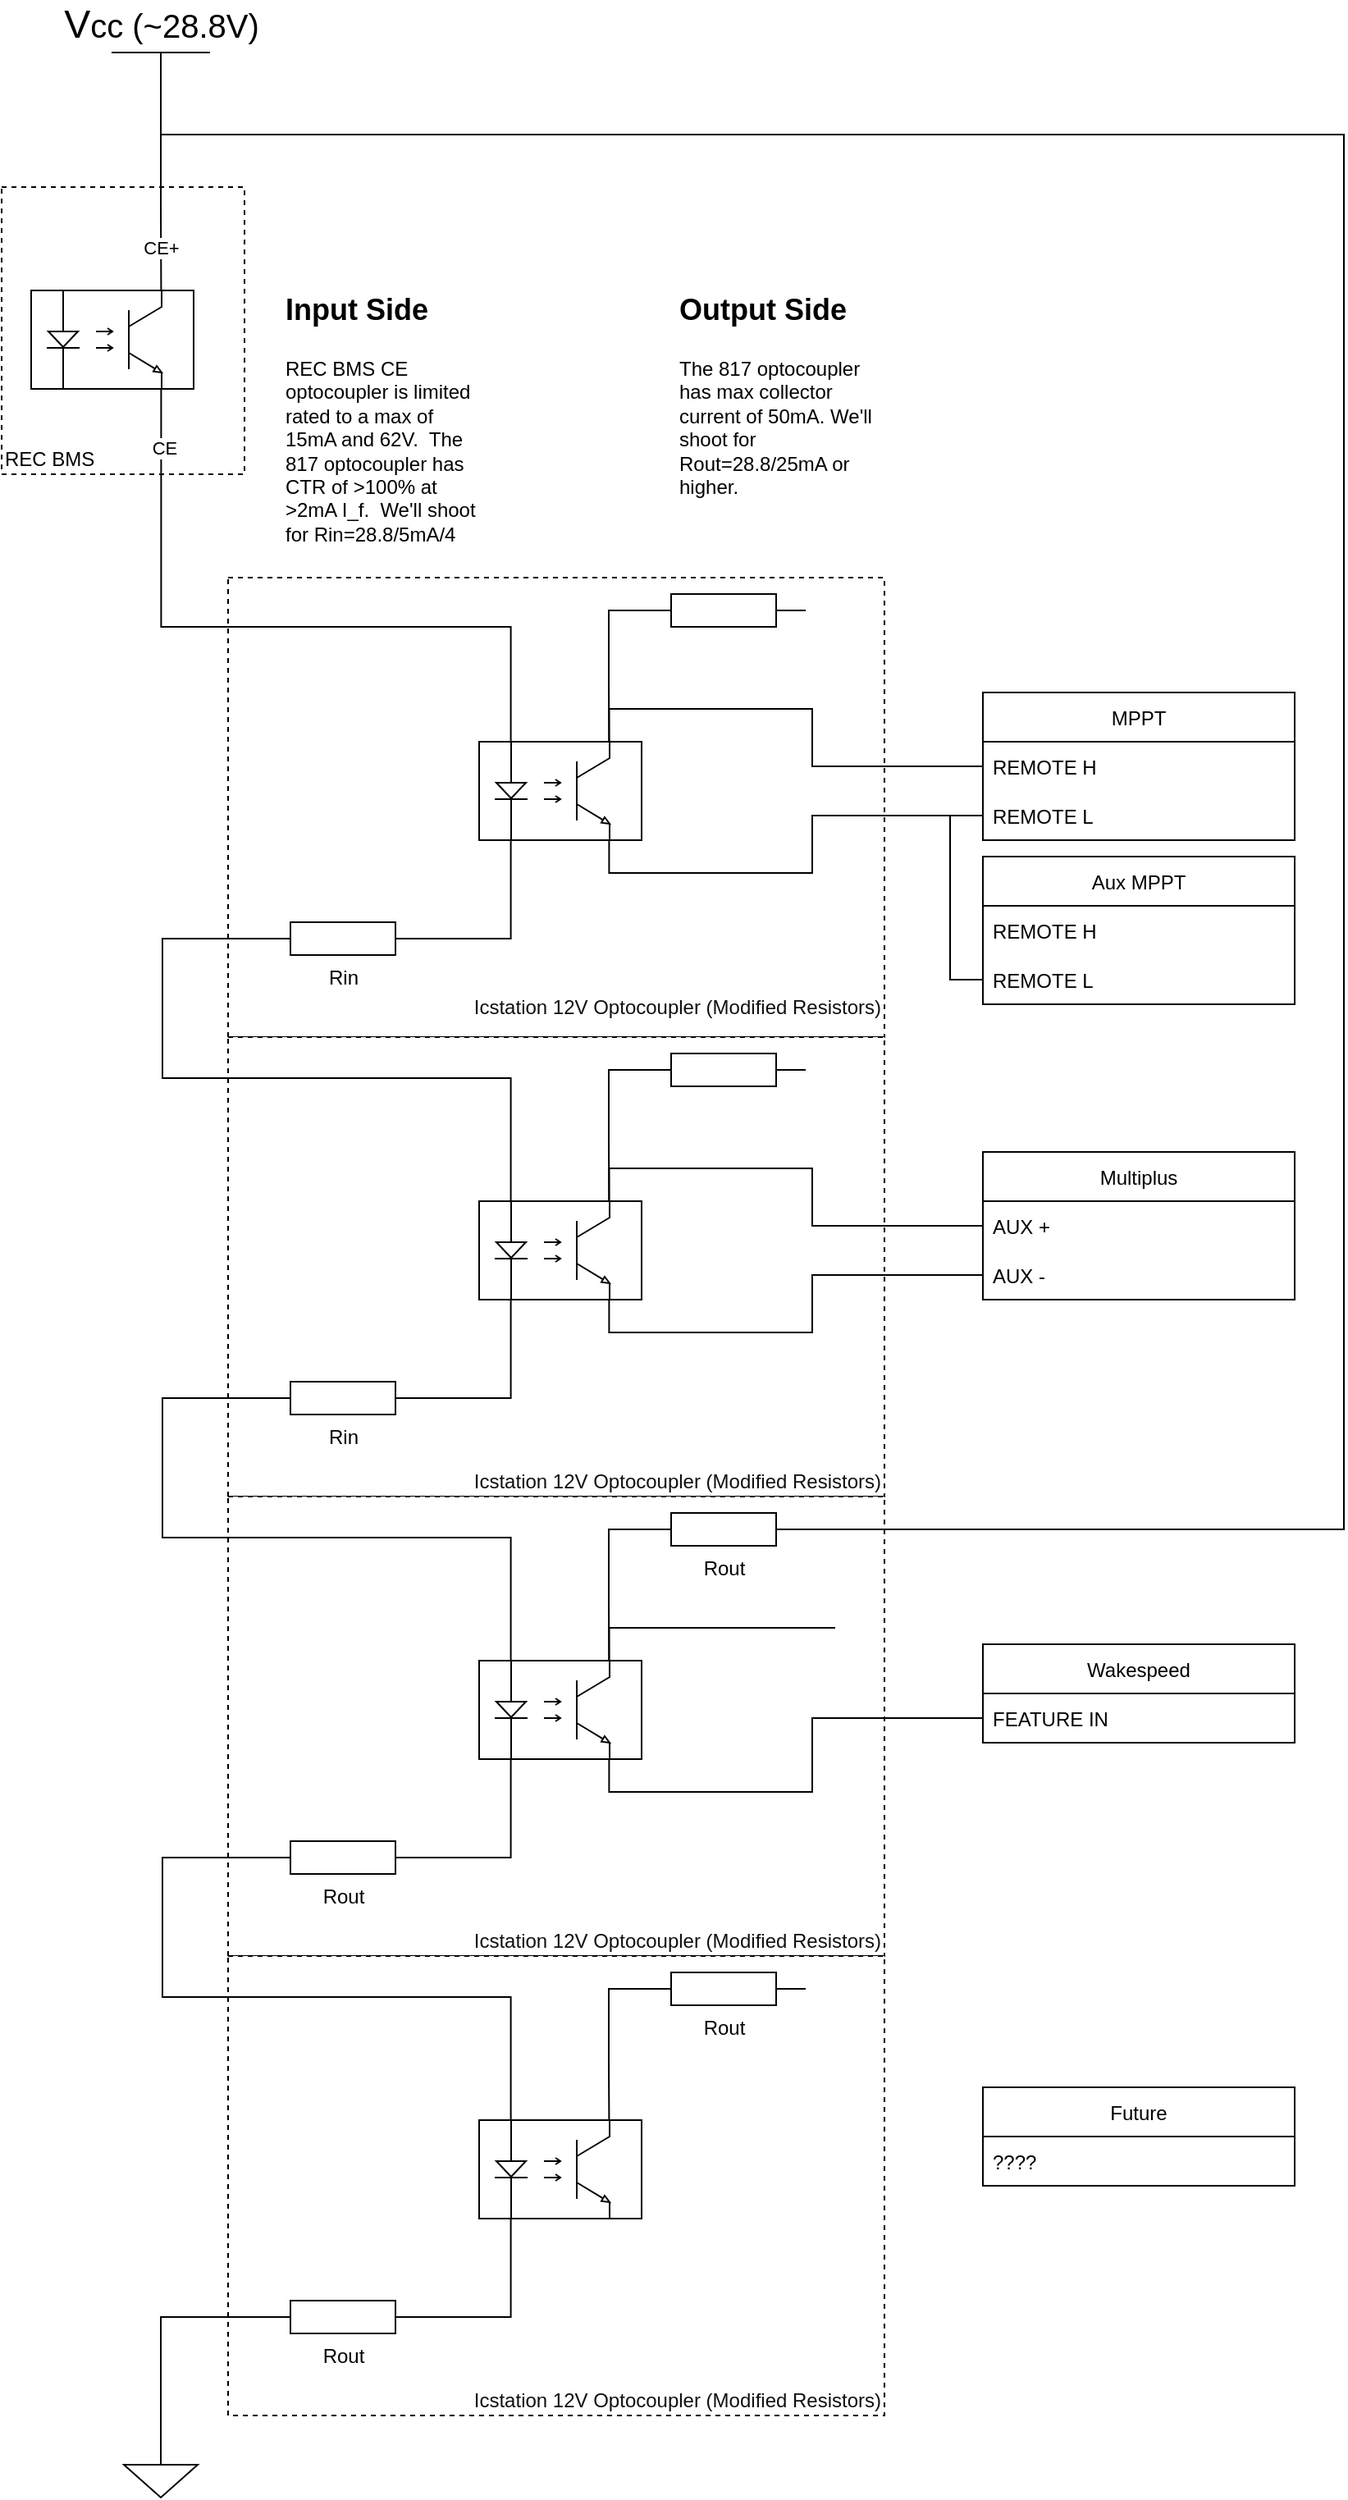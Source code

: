 <mxfile version="16.5.1" type="device" pages="2"><diagram name="Page-1" id="7e0a89b8-554c-2b80-1dc8-d5c74ca68de4"><mxGraphModel dx="1560" dy="1086" grid="1" gridSize="10" guides="1" tooltips="1" connect="1" arrows="1" fold="1" page="1" pageScale="1" pageWidth="1100" pageHeight="850" background="none" math="0" shadow="0"><root><mxCell id="0"/><mxCell id="1" parent="0"/><mxCell id="BsbLC-XJVURWqmNlItD3-97" value="REC BMS" style="rounded=0;whiteSpace=wrap;html=1;dashed=1;align=left;verticalAlign=bottom;" parent="1" vertex="1"><mxGeometry x="32" y="202" width="148" height="175" as="geometry"/></mxCell><mxCell id="BsbLC-XJVURWqmNlItD3-62" value="" style="group" parent="1" vertex="1" connectable="0"><mxGeometry x="170" y="440" width="400" height="280" as="geometry"/></mxCell><mxCell id="BsbLC-XJVURWqmNlItD3-60" value="&lt;p style=&quot;box-sizing: border-box ; padding: 0px ; margin: 0px ; font-weight: 400 ; color: rgb(15 , 17 , 17) ; font-family: &amp;#34;amazon ember&amp;#34; , &amp;#34;arial&amp;#34; , sans-serif ; background-color: rgb(255 , 255 , 255) ; line-height: 32px&quot;&gt;&lt;span id=&quot;productTitle&quot; class=&quot;a-size-large product-title-word-break&quot; style=&quot;box-sizing: border-box ; word-break: break-word ; line-height: 32px&quot;&gt;&lt;font style=&quot;font-size: 12px&quot;&gt;Icstation 12V Optocoupler (Modified Resistors)&lt;/font&gt;&lt;/span&gt;&lt;/p&gt;" style="rounded=0;whiteSpace=wrap;html=1;dashed=1;align=right;verticalAlign=bottom;" parent="BsbLC-XJVURWqmNlItD3-62" vertex="1"><mxGeometry width="400" height="280" as="geometry"/></mxCell><mxCell id="BsbLC-XJVURWqmNlItD3-2" value="" style="verticalLabelPosition=bottom;shadow=0;dashed=0;align=center;html=1;verticalAlign=top;shape=mxgraph.electrical.opto_electronics.opto-coupler;" parent="BsbLC-XJVURWqmNlItD3-62" vertex="1"><mxGeometry x="153" y="100" width="99" height="60" as="geometry"/></mxCell><mxCell id="BsbLC-XJVURWqmNlItD3-15" value="Rin" style="pointerEvents=1;verticalLabelPosition=bottom;shadow=0;dashed=0;align=center;html=1;verticalAlign=top;shape=mxgraph.electrical.resistors.resistor_1;rotation=0;" parent="BsbLC-XJVURWqmNlItD3-62" vertex="1"><mxGeometry x="20" y="210" width="100" height="20" as="geometry"/></mxCell><mxCell id="BsbLC-XJVURWqmNlItD3-33" style="edgeStyle=orthogonalEdgeStyle;rounded=0;orthogonalLoop=1;jettySize=auto;html=1;exitX=0.195;exitY=1;exitDx=0;exitDy=0;exitPerimeter=0;entryX=1;entryY=0.5;entryDx=0;entryDy=0;entryPerimeter=0;endArrow=none;endFill=0;" parent="BsbLC-XJVURWqmNlItD3-62" source="BsbLC-XJVURWqmNlItD3-2" target="BsbLC-XJVURWqmNlItD3-15" edge="1"><mxGeometry relative="1" as="geometry"/></mxCell><mxCell id="BsbLC-XJVURWqmNlItD3-58" style="edgeStyle=orthogonalEdgeStyle;rounded=0;orthogonalLoop=1;jettySize=auto;html=1;exitX=0;exitY=0.5;exitDx=0;exitDy=0;exitPerimeter=0;entryX=0.8;entryY=0;entryDx=0;entryDy=0;entryPerimeter=0;endArrow=none;endFill=0;" parent="BsbLC-XJVURWqmNlItD3-62" source="BsbLC-XJVURWqmNlItD3-57" target="BsbLC-XJVURWqmNlItD3-2" edge="1"><mxGeometry relative="1" as="geometry"/></mxCell><mxCell id="BsbLC-XJVURWqmNlItD3-57" value="" style="pointerEvents=1;verticalLabelPosition=bottom;shadow=0;dashed=0;align=center;html=1;verticalAlign=top;shape=mxgraph.electrical.resistors.resistor_1;rotation=0;" parent="BsbLC-XJVURWqmNlItD3-62" vertex="1"><mxGeometry x="252" y="10" width="100" height="20" as="geometry"/></mxCell><mxCell id="BsbLC-XJVURWqmNlItD3-1" value="" style="verticalLabelPosition=bottom;shadow=0;dashed=0;align=center;html=1;verticalAlign=top;shape=mxgraph.electrical.opto_electronics.opto-coupler;" parent="1" vertex="1"><mxGeometry x="50" y="265" width="99" height="60" as="geometry"/></mxCell><mxCell id="BsbLC-XJVURWqmNlItD3-28" style="edgeStyle=orthogonalEdgeStyle;rounded=0;orthogonalLoop=1;jettySize=auto;html=1;exitX=0.8;exitY=1;exitDx=0;exitDy=0;exitPerimeter=0;entryX=0.195;entryY=0;entryDx=0;entryDy=0;entryPerimeter=0;endArrow=none;endFill=0;" parent="1" source="BsbLC-XJVURWqmNlItD3-1" target="BsbLC-XJVURWqmNlItD3-2" edge="1"><mxGeometry relative="1" as="geometry"><Array as="points"><mxPoint x="129" y="470"/><mxPoint x="342" y="470"/></Array></mxGeometry></mxCell><mxCell id="BsbLC-XJVURWqmNlItD3-89" value="CE" style="edgeLabel;html=1;align=center;verticalAlign=middle;resizable=0;points=[];" parent="BsbLC-XJVURWqmNlItD3-28" vertex="1" connectable="0"><mxGeometry x="-0.833" y="2" relative="1" as="geometry"><mxPoint as="offset"/></mxGeometry></mxCell><mxCell id="BsbLC-XJVURWqmNlItD3-47" style="edgeStyle=orthogonalEdgeStyle;rounded=0;orthogonalLoop=1;jettySize=auto;html=1;exitX=0.8;exitY=1;exitDx=0;exitDy=0;exitPerimeter=0;entryX=0;entryY=0.5;entryDx=0;entryDy=0;endArrow=none;endFill=0;" parent="1" source="BsbLC-XJVURWqmNlItD3-2" target="BsbLC-XJVURWqmNlItD3-8" edge="1"><mxGeometry relative="1" as="geometry"/></mxCell><mxCell id="BsbLC-XJVURWqmNlItD3-6" value="MPPT" style="swimlane;fontStyle=0;childLayout=stackLayout;horizontal=1;startSize=30;horizontalStack=0;resizeParent=1;resizeParentMax=0;resizeLast=0;collapsible=1;marginBottom=0;" parent="1" vertex="1"><mxGeometry x="630" y="510" width="190" height="90" as="geometry"><mxRectangle x="580" y="260" width="50" height="30" as="alternateBounds"/></mxGeometry></mxCell><mxCell id="BsbLC-XJVURWqmNlItD3-7" value="REMOTE H" style="text;strokeColor=none;fillColor=none;align=left;verticalAlign=middle;spacingLeft=4;spacingRight=4;overflow=hidden;points=[[0,0.5],[1,0.5]];portConstraint=eastwest;rotatable=0;" parent="BsbLC-XJVURWqmNlItD3-6" vertex="1"><mxGeometry y="30" width="190" height="30" as="geometry"/></mxCell><mxCell id="BsbLC-XJVURWqmNlItD3-8" value="REMOTE L" style="text;strokeColor=none;fillColor=none;align=left;verticalAlign=middle;spacingLeft=4;spacingRight=4;overflow=hidden;points=[[0,0.5],[1,0.5]];portConstraint=eastwest;rotatable=0;" parent="BsbLC-XJVURWqmNlItD3-6" vertex="1"><mxGeometry y="60" width="190" height="30" as="geometry"/></mxCell><mxCell id="BsbLC-XJVURWqmNlItD3-56" style="edgeStyle=orthogonalEdgeStyle;rounded=0;orthogonalLoop=1;jettySize=auto;html=1;exitX=0.5;exitY=0;exitDx=0;exitDy=0;exitPerimeter=0;entryX=0.8;entryY=0;entryDx=0;entryDy=0;entryPerimeter=0;endArrow=none;endFill=0;" parent="1" source="BsbLC-XJVURWqmNlItD3-12" target="BsbLC-XJVURWqmNlItD3-1" edge="1"><mxGeometry relative="1" as="geometry"/></mxCell><mxCell id="BsbLC-XJVURWqmNlItD3-88" value="CE+" style="edgeLabel;html=1;align=center;verticalAlign=middle;resizable=0;points=[];" parent="BsbLC-XJVURWqmNlItD3-56" vertex="1" connectable="0"><mxGeometry x="0.494" relative="1" as="geometry"><mxPoint as="offset"/></mxGeometry></mxCell><mxCell id="BsbLC-XJVURWqmNlItD3-12" value="V&lt;span style=&quot;font-size: 20px&quot;&gt;cc (~28.8V)&lt;/span&gt;" style="verticalLabelPosition=top;verticalAlign=bottom;shape=mxgraph.electrical.signal_sources.vdd;shadow=0;dashed=0;align=center;strokeWidth=1;fontSize=24;html=1;flipV=1;" parent="1" vertex="1"><mxGeometry x="99" y="120" width="60" height="40" as="geometry"/></mxCell><mxCell id="BsbLC-XJVURWqmNlItD3-46" style="edgeStyle=orthogonalEdgeStyle;rounded=0;orthogonalLoop=1;jettySize=auto;html=1;exitX=0;exitY=0.5;exitDx=0;exitDy=0;entryX=0.8;entryY=0;entryDx=0;entryDy=0;entryPerimeter=0;endArrow=none;endFill=0;" parent="1" source="BsbLC-XJVURWqmNlItD3-7" target="BsbLC-XJVURWqmNlItD3-2" edge="1"><mxGeometry relative="1" as="geometry"/></mxCell><mxCell id="BsbLC-XJVURWqmNlItD3-48" value="Multiplus" style="swimlane;fontStyle=0;childLayout=stackLayout;horizontal=1;startSize=30;horizontalStack=0;resizeParent=1;resizeParentMax=0;resizeLast=0;collapsible=1;marginBottom=0;" parent="1" vertex="1"><mxGeometry x="630" y="790" width="190" height="90" as="geometry"><mxRectangle x="580" y="260" width="50" height="30" as="alternateBounds"/></mxGeometry></mxCell><mxCell id="BsbLC-XJVURWqmNlItD3-49" value="AUX +" style="text;strokeColor=none;fillColor=none;align=left;verticalAlign=middle;spacingLeft=4;spacingRight=4;overflow=hidden;points=[[0,0.5],[1,0.5]];portConstraint=eastwest;rotatable=0;" parent="BsbLC-XJVURWqmNlItD3-48" vertex="1"><mxGeometry y="30" width="190" height="30" as="geometry"/></mxCell><mxCell id="BsbLC-XJVURWqmNlItD3-50" value="AUX -" style="text;strokeColor=none;fillColor=none;align=left;verticalAlign=middle;spacingLeft=4;spacingRight=4;overflow=hidden;points=[[0,0.5],[1,0.5]];portConstraint=eastwest;rotatable=0;" parent="BsbLC-XJVURWqmNlItD3-48" vertex="1"><mxGeometry y="60" width="190" height="30" as="geometry"/></mxCell><mxCell id="BsbLC-XJVURWqmNlItD3-53" value="Wakespeed" style="swimlane;fontStyle=0;childLayout=stackLayout;horizontal=1;startSize=30;horizontalStack=0;resizeParent=1;resizeParentMax=0;resizeLast=0;collapsible=1;marginBottom=0;" parent="1" vertex="1"><mxGeometry x="630" y="1090" width="190" height="60" as="geometry"><mxRectangle x="580" y="260" width="50" height="30" as="alternateBounds"/></mxGeometry></mxCell><mxCell id="BsbLC-XJVURWqmNlItD3-54" value="FEATURE IN" style="text;strokeColor=none;fillColor=none;align=left;verticalAlign=middle;spacingLeft=4;spacingRight=4;overflow=hidden;points=[[0,0.5],[1,0.5]];portConstraint=eastwest;rotatable=0;" parent="BsbLC-XJVURWqmNlItD3-53" vertex="1"><mxGeometry y="30" width="190" height="30" as="geometry"/></mxCell><mxCell id="BsbLC-XJVURWqmNlItD3-63" value="" style="group" parent="1" vertex="1" connectable="0"><mxGeometry x="170" y="720" width="400" height="280" as="geometry"/></mxCell><mxCell id="BsbLC-XJVURWqmNlItD3-64" value="&lt;div style=&quot;&quot;&gt;&lt;span style=&quot;background-color: rgb(255 , 255 , 255) ; color: rgb(15 , 17 , 17) ; font-family: &amp;quot;amazon ember&amp;quot; , &amp;quot;arial&amp;quot; , sans-serif&quot;&gt;Icstation 12V Optocoupler (Modified Resistors)&lt;/span&gt;&lt;/div&gt;" style="rounded=0;whiteSpace=wrap;html=1;dashed=1;align=right;verticalAlign=bottom;" parent="BsbLC-XJVURWqmNlItD3-63" vertex="1"><mxGeometry width="400" height="280" as="geometry"/></mxCell><mxCell id="BsbLC-XJVURWqmNlItD3-65" value="" style="verticalLabelPosition=bottom;shadow=0;dashed=0;align=center;html=1;verticalAlign=top;shape=mxgraph.electrical.opto_electronics.opto-coupler;" parent="BsbLC-XJVURWqmNlItD3-63" vertex="1"><mxGeometry x="153" y="100" width="99" height="60" as="geometry"/></mxCell><mxCell id="BsbLC-XJVURWqmNlItD3-66" value="Rin" style="pointerEvents=1;verticalLabelPosition=bottom;shadow=0;dashed=0;align=center;html=1;verticalAlign=top;shape=mxgraph.electrical.resistors.resistor_1;rotation=0;" parent="BsbLC-XJVURWqmNlItD3-63" vertex="1"><mxGeometry x="20" y="210" width="100" height="20" as="geometry"/></mxCell><mxCell id="BsbLC-XJVURWqmNlItD3-67" style="edgeStyle=orthogonalEdgeStyle;rounded=0;orthogonalLoop=1;jettySize=auto;html=1;exitX=0.195;exitY=1;exitDx=0;exitDy=0;exitPerimeter=0;entryX=1;entryY=0.5;entryDx=0;entryDy=0;entryPerimeter=0;endArrow=none;endFill=0;" parent="BsbLC-XJVURWqmNlItD3-63" source="BsbLC-XJVURWqmNlItD3-65" target="BsbLC-XJVURWqmNlItD3-66" edge="1"><mxGeometry relative="1" as="geometry"/></mxCell><mxCell id="BsbLC-XJVURWqmNlItD3-68" style="edgeStyle=orthogonalEdgeStyle;rounded=0;orthogonalLoop=1;jettySize=auto;html=1;exitX=0;exitY=0.5;exitDx=0;exitDy=0;exitPerimeter=0;entryX=0.8;entryY=0;entryDx=0;entryDy=0;entryPerimeter=0;endArrow=none;endFill=0;" parent="BsbLC-XJVURWqmNlItD3-63" source="BsbLC-XJVURWqmNlItD3-69" target="BsbLC-XJVURWqmNlItD3-65" edge="1"><mxGeometry relative="1" as="geometry"/></mxCell><mxCell id="BsbLC-XJVURWqmNlItD3-69" value="" style="pointerEvents=1;verticalLabelPosition=bottom;shadow=0;dashed=0;align=center;html=1;verticalAlign=top;shape=mxgraph.electrical.resistors.resistor_1;rotation=0;" parent="BsbLC-XJVURWqmNlItD3-63" vertex="1"><mxGeometry x="252" y="10" width="100" height="20" as="geometry"/></mxCell><mxCell id="BsbLC-XJVURWqmNlItD3-70" value="" style="group" parent="1" vertex="1" connectable="0"><mxGeometry x="170" y="1000" width="400" height="280" as="geometry"/></mxCell><mxCell id="BsbLC-XJVURWqmNlItD3-71" value="&lt;span style=&quot;color: rgb(15 , 17 , 17) ; font-family: &amp;#34;amazon ember&amp;#34; , &amp;#34;arial&amp;#34; , sans-serif ; background-color: rgb(255 , 255 , 255)&quot;&gt;Icstation 12V Optocoupler (Modified Resistors)&lt;/span&gt;" style="rounded=0;whiteSpace=wrap;html=1;dashed=1;align=right;verticalAlign=bottom;" parent="BsbLC-XJVURWqmNlItD3-70" vertex="1"><mxGeometry width="400" height="280" as="geometry"/></mxCell><mxCell id="BsbLC-XJVURWqmNlItD3-72" value="" style="verticalLabelPosition=bottom;shadow=0;dashed=0;align=center;html=1;verticalAlign=top;shape=mxgraph.electrical.opto_electronics.opto-coupler;" parent="BsbLC-XJVURWqmNlItD3-70" vertex="1"><mxGeometry x="153" y="100" width="99" height="60" as="geometry"/></mxCell><mxCell id="BsbLC-XJVURWqmNlItD3-73" value="Rout" style="pointerEvents=1;verticalLabelPosition=bottom;shadow=0;dashed=0;align=center;html=1;verticalAlign=top;shape=mxgraph.electrical.resistors.resistor_1;rotation=0;" parent="BsbLC-XJVURWqmNlItD3-70" vertex="1"><mxGeometry x="20" y="210" width="100" height="20" as="geometry"/></mxCell><mxCell id="BsbLC-XJVURWqmNlItD3-74" style="edgeStyle=orthogonalEdgeStyle;rounded=0;orthogonalLoop=1;jettySize=auto;html=1;exitX=0.195;exitY=1;exitDx=0;exitDy=0;exitPerimeter=0;entryX=1;entryY=0.5;entryDx=0;entryDy=0;entryPerimeter=0;endArrow=none;endFill=0;" parent="BsbLC-XJVURWqmNlItD3-70" source="BsbLC-XJVURWqmNlItD3-72" target="BsbLC-XJVURWqmNlItD3-73" edge="1"><mxGeometry relative="1" as="geometry"/></mxCell><mxCell id="BsbLC-XJVURWqmNlItD3-75" style="edgeStyle=orthogonalEdgeStyle;rounded=0;orthogonalLoop=1;jettySize=auto;html=1;exitX=0;exitY=0.5;exitDx=0;exitDy=0;exitPerimeter=0;entryX=0.8;entryY=0;entryDx=0;entryDy=0;entryPerimeter=0;endArrow=none;endFill=0;" parent="BsbLC-XJVURWqmNlItD3-70" source="BsbLC-XJVURWqmNlItD3-76" target="BsbLC-XJVURWqmNlItD3-72" edge="1"><mxGeometry relative="1" as="geometry"/></mxCell><mxCell id="BsbLC-XJVURWqmNlItD3-76" value="Rout" style="pointerEvents=1;verticalLabelPosition=bottom;shadow=0;dashed=0;align=center;html=1;verticalAlign=top;shape=mxgraph.electrical.resistors.resistor_1;rotation=0;" parent="BsbLC-XJVURWqmNlItD3-70" vertex="1"><mxGeometry x="252" y="10" width="100" height="20" as="geometry"/></mxCell><mxCell id="BsbLC-XJVURWqmNlItD3-78" style="edgeStyle=orthogonalEdgeStyle;rounded=0;orthogonalLoop=1;jettySize=auto;html=1;exitX=0;exitY=0.5;exitDx=0;exitDy=0;exitPerimeter=0;entryX=0.195;entryY=0;entryDx=0;entryDy=0;entryPerimeter=0;endArrow=none;endFill=0;" parent="1" source="BsbLC-XJVURWqmNlItD3-15" target="BsbLC-XJVURWqmNlItD3-65" edge="1"><mxGeometry relative="1" as="geometry"><Array as="points"><mxPoint x="130" y="660"/><mxPoint x="130" y="745"/><mxPoint x="342" y="745"/></Array></mxGeometry></mxCell><mxCell id="BsbLC-XJVURWqmNlItD3-79" style="edgeStyle=orthogonalEdgeStyle;rounded=0;orthogonalLoop=1;jettySize=auto;html=1;exitX=0;exitY=0.5;exitDx=0;exitDy=0;exitPerimeter=0;entryX=0.195;entryY=0;entryDx=0;entryDy=0;entryPerimeter=0;endArrow=none;endFill=0;" parent="1" source="BsbLC-XJVURWqmNlItD3-66" target="BsbLC-XJVURWqmNlItD3-72" edge="1"><mxGeometry relative="1" as="geometry"><Array as="points"><mxPoint x="130" y="940"/><mxPoint x="130" y="1025"/><mxPoint x="342" y="1025"/></Array></mxGeometry></mxCell><mxCell id="BsbLC-XJVURWqmNlItD3-80" style="edgeStyle=orthogonalEdgeStyle;rounded=0;orthogonalLoop=1;jettySize=auto;html=1;exitX=0.8;exitY=0;exitDx=0;exitDy=0;exitPerimeter=0;entryX=0;entryY=0.5;entryDx=0;entryDy=0;endArrow=none;endFill=0;" parent="1" source="BsbLC-XJVURWqmNlItD3-65" target="BsbLC-XJVURWqmNlItD3-49" edge="1"><mxGeometry relative="1" as="geometry"/></mxCell><mxCell id="BsbLC-XJVURWqmNlItD3-81" style="edgeStyle=orthogonalEdgeStyle;rounded=0;orthogonalLoop=1;jettySize=auto;html=1;exitX=0.8;exitY=1;exitDx=0;exitDy=0;exitPerimeter=0;entryX=0;entryY=0.5;entryDx=0;entryDy=0;endArrow=none;endFill=0;" parent="1" source="BsbLC-XJVURWqmNlItD3-65" target="BsbLC-XJVURWqmNlItD3-50" edge="1"><mxGeometry relative="1" as="geometry"/></mxCell><mxCell id="BsbLC-XJVURWqmNlItD3-82" style="edgeStyle=orthogonalEdgeStyle;rounded=0;orthogonalLoop=1;jettySize=auto;html=1;exitX=0.8;exitY=1;exitDx=0;exitDy=0;exitPerimeter=0;entryX=0;entryY=0.5;entryDx=0;entryDy=0;endArrow=none;endFill=0;" parent="1" source="BsbLC-XJVURWqmNlItD3-72" target="BsbLC-XJVURWqmNlItD3-54" edge="1"><mxGeometry relative="1" as="geometry"/></mxCell><mxCell id="BsbLC-XJVURWqmNlItD3-83" value="" style="pointerEvents=1;verticalLabelPosition=bottom;shadow=0;dashed=0;align=center;html=1;verticalAlign=top;shape=mxgraph.electrical.signal_sources.signal_ground;" parent="1" vertex="1"><mxGeometry x="106.5" y="1580" width="45" height="30" as="geometry"/></mxCell><mxCell id="BsbLC-XJVURWqmNlItD3-86" style="edgeStyle=orthogonalEdgeStyle;rounded=0;orthogonalLoop=1;jettySize=auto;html=1;exitX=0.8;exitY=0;exitDx=0;exitDy=0;exitPerimeter=0;endArrow=none;endFill=0;" parent="1" source="BsbLC-XJVURWqmNlItD3-72" edge="1"><mxGeometry relative="1" as="geometry"><mxPoint x="540" y="1080" as="targetPoint"/><Array as="points"><mxPoint x="402" y="1080"/><mxPoint x="540" y="1080"/></Array></mxGeometry></mxCell><mxCell id="BsbLC-XJVURWqmNlItD3-87" style="edgeStyle=orthogonalEdgeStyle;rounded=0;orthogonalLoop=1;jettySize=auto;html=1;exitX=1;exitY=0.5;exitDx=0;exitDy=0;exitPerimeter=0;entryX=0.5;entryY=0;entryDx=0;entryDy=0;entryPerimeter=0;endArrow=none;endFill=0;" parent="1" source="BsbLC-XJVURWqmNlItD3-76" target="BsbLC-XJVURWqmNlItD3-12" edge="1"><mxGeometry relative="1" as="geometry"><Array as="points"><mxPoint x="850" y="1020"/><mxPoint x="850" y="170"/><mxPoint x="129" y="170"/></Array></mxGeometry></mxCell><mxCell id="BsbLC-XJVURWqmNlItD3-100" value="Aux MPPT" style="swimlane;fontStyle=0;childLayout=stackLayout;horizontal=1;startSize=30;horizontalStack=0;resizeParent=1;resizeParentMax=0;resizeLast=0;collapsible=1;marginBottom=0;" parent="1" vertex="1"><mxGeometry x="630" y="610" width="190" height="90" as="geometry"><mxRectangle x="580" y="260" width="50" height="30" as="alternateBounds"/></mxGeometry></mxCell><mxCell id="BsbLC-XJVURWqmNlItD3-101" value="REMOTE H" style="text;strokeColor=none;fillColor=none;align=left;verticalAlign=middle;spacingLeft=4;spacingRight=4;overflow=hidden;points=[[0,0.5],[1,0.5]];portConstraint=eastwest;rotatable=0;" parent="BsbLC-XJVURWqmNlItD3-100" vertex="1"><mxGeometry y="30" width="190" height="30" as="geometry"/></mxCell><mxCell id="BsbLC-XJVURWqmNlItD3-102" value="REMOTE L" style="text;strokeColor=none;fillColor=none;align=left;verticalAlign=middle;spacingLeft=4;spacingRight=4;overflow=hidden;points=[[0,0.5],[1,0.5]];portConstraint=eastwest;rotatable=0;" parent="BsbLC-XJVURWqmNlItD3-100" vertex="1"><mxGeometry y="60" width="190" height="30" as="geometry"/></mxCell><mxCell id="BsbLC-XJVURWqmNlItD3-103" style="edgeStyle=orthogonalEdgeStyle;rounded=0;orthogonalLoop=1;jettySize=auto;html=1;exitX=0;exitY=0.5;exitDx=0;exitDy=0;entryX=0;entryY=0.5;entryDx=0;entryDy=0;fontSize=12;endArrow=none;endFill=0;" parent="1" source="BsbLC-XJVURWqmNlItD3-8" target="BsbLC-XJVURWqmNlItD3-102" edge="1"><mxGeometry relative="1" as="geometry"/></mxCell><mxCell id="BsbLC-XJVURWqmNlItD3-104" value="" style="group" parent="1" vertex="1" connectable="0"><mxGeometry x="170" y="1280" width="400" height="280" as="geometry"/></mxCell><mxCell id="BsbLC-XJVURWqmNlItD3-105" value="&lt;span style=&quot;color: rgb(15 , 17 , 17) ; font-family: &amp;#34;amazon ember&amp;#34; , &amp;#34;arial&amp;#34; , sans-serif ; background-color: rgb(255 , 255 , 255)&quot;&gt;Icstation 12V Optocoupler (Modified Resistors)&lt;/span&gt;" style="rounded=0;whiteSpace=wrap;html=1;dashed=1;align=right;verticalAlign=bottom;" parent="BsbLC-XJVURWqmNlItD3-104" vertex="1"><mxGeometry width="400" height="280" as="geometry"/></mxCell><mxCell id="BsbLC-XJVURWqmNlItD3-106" value="" style="verticalLabelPosition=bottom;shadow=0;dashed=0;align=center;html=1;verticalAlign=top;shape=mxgraph.electrical.opto_electronics.opto-coupler;" parent="BsbLC-XJVURWqmNlItD3-104" vertex="1"><mxGeometry x="153" y="100" width="99" height="60" as="geometry"/></mxCell><mxCell id="BsbLC-XJVURWqmNlItD3-107" value="Rout" style="pointerEvents=1;verticalLabelPosition=bottom;shadow=0;dashed=0;align=center;html=1;verticalAlign=top;shape=mxgraph.electrical.resistors.resistor_1;rotation=0;" parent="BsbLC-XJVURWqmNlItD3-104" vertex="1"><mxGeometry x="20" y="210" width="100" height="20" as="geometry"/></mxCell><mxCell id="BsbLC-XJVURWqmNlItD3-108" style="edgeStyle=orthogonalEdgeStyle;rounded=0;orthogonalLoop=1;jettySize=auto;html=1;exitX=0.195;exitY=1;exitDx=0;exitDy=0;exitPerimeter=0;entryX=1;entryY=0.5;entryDx=0;entryDy=0;entryPerimeter=0;endArrow=none;endFill=0;" parent="BsbLC-XJVURWqmNlItD3-104" source="BsbLC-XJVURWqmNlItD3-106" target="BsbLC-XJVURWqmNlItD3-107" edge="1"><mxGeometry relative="1" as="geometry"/></mxCell><mxCell id="BsbLC-XJVURWqmNlItD3-109" style="edgeStyle=orthogonalEdgeStyle;rounded=0;orthogonalLoop=1;jettySize=auto;html=1;exitX=0;exitY=0.5;exitDx=0;exitDy=0;exitPerimeter=0;entryX=0.8;entryY=0;entryDx=0;entryDy=0;entryPerimeter=0;endArrow=none;endFill=0;" parent="BsbLC-XJVURWqmNlItD3-104" source="BsbLC-XJVURWqmNlItD3-110" target="BsbLC-XJVURWqmNlItD3-106" edge="1"><mxGeometry relative="1" as="geometry"/></mxCell><mxCell id="BsbLC-XJVURWqmNlItD3-110" value="Rout" style="pointerEvents=1;verticalLabelPosition=bottom;shadow=0;dashed=0;align=center;html=1;verticalAlign=top;shape=mxgraph.electrical.resistors.resistor_1;rotation=0;" parent="BsbLC-XJVURWqmNlItD3-104" vertex="1"><mxGeometry x="252" y="10" width="100" height="20" as="geometry"/></mxCell><mxCell id="BsbLC-XJVURWqmNlItD3-111" value="Future" style="swimlane;fontStyle=0;childLayout=stackLayout;horizontal=1;startSize=30;horizontalStack=0;resizeParent=1;resizeParentMax=0;resizeLast=0;collapsible=1;marginBottom=0;" parent="1" vertex="1"><mxGeometry x="630" y="1360" width="190" height="60" as="geometry"><mxRectangle x="580" y="260" width="50" height="30" as="alternateBounds"/></mxGeometry></mxCell><mxCell id="BsbLC-XJVURWqmNlItD3-112" value="????" style="text;strokeColor=none;fillColor=none;align=left;verticalAlign=middle;spacingLeft=4;spacingRight=4;overflow=hidden;points=[[0,0.5],[1,0.5]];portConstraint=eastwest;rotatable=0;" parent="BsbLC-XJVURWqmNlItD3-111" vertex="1"><mxGeometry y="30" width="190" height="30" as="geometry"/></mxCell><mxCell id="BsbLC-XJVURWqmNlItD3-113" style="edgeStyle=orthogonalEdgeStyle;rounded=0;orthogonalLoop=1;jettySize=auto;html=1;exitX=0;exitY=0.5;exitDx=0;exitDy=0;exitPerimeter=0;entryX=0.5;entryY=0;entryDx=0;entryDy=0;entryPerimeter=0;fontSize=12;endArrow=none;endFill=0;" parent="1" source="BsbLC-XJVURWqmNlItD3-107" target="BsbLC-XJVURWqmNlItD3-83" edge="1"><mxGeometry relative="1" as="geometry"/></mxCell><mxCell id="2WT2x-48ixgIDj2uTJeF-1" value="&lt;h1&gt;&lt;font style=&quot;font-size: 18px&quot;&gt;Input Side&lt;/font&gt;&lt;/h1&gt;&lt;p&gt;REC BMS CE optocoupler is limited rated to a max of 15mA and 62V.&amp;nbsp; The 817 optocoupler has CTR of &amp;gt;100% at &amp;gt;2mA I_f.&amp;nbsp; We'll shoot for Rin=28.8/5mA/4&lt;/p&gt;" style="text;html=1;strokeColor=none;fillColor=none;spacing=5;spacingTop=-20;whiteSpace=wrap;overflow=hidden;rounded=0;" vertex="1" parent="1"><mxGeometry x="200" y="255" width="130" height="170" as="geometry"/></mxCell><mxCell id="BsbLC-XJVURWqmNlItD3-84" style="edgeStyle=orthogonalEdgeStyle;rounded=0;orthogonalLoop=1;jettySize=auto;html=1;exitX=0.195;exitY=0;exitDx=0;exitDy=0;exitPerimeter=0;entryX=0;entryY=0.5;entryDx=0;entryDy=0;entryPerimeter=0;endArrow=none;endFill=0;" parent="1" source="BsbLC-XJVURWqmNlItD3-106" target="BsbLC-XJVURWqmNlItD3-73" edge="1"><mxGeometry relative="1" as="geometry"><Array as="points"><mxPoint x="342" y="1305"/><mxPoint x="130" y="1305"/><mxPoint x="130" y="1220"/></Array></mxGeometry></mxCell><mxCell id="2WT2x-48ixgIDj2uTJeF-5" value="&lt;h1&gt;&lt;font style=&quot;font-size: 18px&quot;&gt;Output Side&lt;/font&gt;&lt;/h1&gt;&lt;p&gt;The 817 optocoupler has max collector current of 50mA. We'll shoot for Rout=28.8/25mA or higher.&amp;nbsp;&amp;nbsp;&lt;/p&gt;" style="text;html=1;strokeColor=none;fillColor=none;spacing=5;spacingTop=-20;whiteSpace=wrap;overflow=hidden;rounded=0;" vertex="1" parent="1"><mxGeometry x="440" y="255" width="130" height="170" as="geometry"/></mxCell></root></mxGraphModel></diagram><diagram name="focus-wakespeed" id="K4y7OYDIa_2Qr8XIL1X6"><mxGraphModel dx="1365" dy="950" grid="1" gridSize="10" guides="1" tooltips="1" connect="1" arrows="1" fold="1" page="1" pageScale="1" pageWidth="1100" pageHeight="850" background="none" math="0" shadow="0"><root><mxCell id="STBlwLwGWw4QHtBeOQfR-0"/><mxCell id="STBlwLwGWw4QHtBeOQfR-1" parent="STBlwLwGWw4QHtBeOQfR-0"/><mxCell id="STBlwLwGWw4QHtBeOQfR-2" value="REC BMS" style="rounded=0;whiteSpace=wrap;html=1;dashed=1;align=left;verticalAlign=bottom;strokeColor=#000000;" vertex="1" parent="STBlwLwGWw4QHtBeOQfR-1"><mxGeometry x="32" y="202" width="148" height="175" as="geometry"/></mxCell><mxCell id="STBlwLwGWw4QHtBeOQfR-3" value="" style="group" vertex="1" connectable="0" parent="STBlwLwGWw4QHtBeOQfR-1"><mxGeometry x="170" y="440" width="400" height="280" as="geometry"/></mxCell><mxCell id="STBlwLwGWw4QHtBeOQfR-4" value="&lt;p style=&quot;box-sizing: border-box ; padding: 0px ; margin: 0px ; font-weight: 400 ; color: rgb(15 , 17 , 17) ; font-family: &amp;#34;amazon ember&amp;#34; , &amp;#34;arial&amp;#34; , sans-serif ; background-color: rgb(255 , 255 , 255) ; line-height: 32px&quot;&gt;&lt;span id=&quot;productTitle&quot; class=&quot;a-size-large product-title-word-break&quot; style=&quot;box-sizing: border-box ; word-break: break-word ; line-height: 32px&quot;&gt;&lt;font style=&quot;font-size: 12px&quot;&gt;Icstation 12V Optocoupler (Modified Resistors)&lt;/font&gt;&lt;/span&gt;&lt;/p&gt;" style="rounded=0;whiteSpace=wrap;html=1;dashed=1;align=right;verticalAlign=bottom;" vertex="1" parent="STBlwLwGWw4QHtBeOQfR-3"><mxGeometry width="400" height="280" as="geometry"/></mxCell><mxCell id="STBlwLwGWw4QHtBeOQfR-5" value="" style="verticalLabelPosition=bottom;shadow=0;dashed=0;align=center;html=1;verticalAlign=top;shape=mxgraph.electrical.opto_electronics.opto-coupler;" vertex="1" parent="STBlwLwGWw4QHtBeOQfR-3"><mxGeometry x="153" y="100" width="99" height="60" as="geometry"/></mxCell><mxCell id="STBlwLwGWw4QHtBeOQfR-6" value="Rin" style="pointerEvents=1;verticalLabelPosition=bottom;shadow=0;dashed=0;align=center;html=1;verticalAlign=top;shape=mxgraph.electrical.resistors.resistor_1;rotation=0;" vertex="1" parent="STBlwLwGWw4QHtBeOQfR-3"><mxGeometry x="20" y="210" width="100" height="20" as="geometry"/></mxCell><mxCell id="STBlwLwGWw4QHtBeOQfR-7" style="edgeStyle=orthogonalEdgeStyle;rounded=0;orthogonalLoop=1;jettySize=auto;html=1;exitX=0.195;exitY=1;exitDx=0;exitDy=0;exitPerimeter=0;entryX=1;entryY=0.5;entryDx=0;entryDy=0;entryPerimeter=0;endArrow=none;endFill=0;" edge="1" parent="STBlwLwGWw4QHtBeOQfR-3" source="STBlwLwGWw4QHtBeOQfR-5" target="STBlwLwGWw4QHtBeOQfR-6"><mxGeometry relative="1" as="geometry"/></mxCell><mxCell id="STBlwLwGWw4QHtBeOQfR-8" style="edgeStyle=orthogonalEdgeStyle;rounded=0;orthogonalLoop=1;jettySize=auto;html=1;exitX=0;exitY=0.5;exitDx=0;exitDy=0;exitPerimeter=0;entryX=0.8;entryY=0;entryDx=0;entryDy=0;entryPerimeter=0;endArrow=none;endFill=0;" edge="1" parent="STBlwLwGWw4QHtBeOQfR-3" source="STBlwLwGWw4QHtBeOQfR-9" target="STBlwLwGWw4QHtBeOQfR-5"><mxGeometry relative="1" as="geometry"/></mxCell><mxCell id="STBlwLwGWw4QHtBeOQfR-9" value="" style="pointerEvents=1;verticalLabelPosition=bottom;shadow=0;dashed=0;align=center;html=1;verticalAlign=top;shape=mxgraph.electrical.resistors.resistor_1;rotation=0;" vertex="1" parent="STBlwLwGWw4QHtBeOQfR-3"><mxGeometry x="252" y="10" width="100" height="20" as="geometry"/></mxCell><mxCell id="STBlwLwGWw4QHtBeOQfR-10" value="" style="verticalLabelPosition=bottom;shadow=0;dashed=0;align=center;html=1;verticalAlign=top;shape=mxgraph.electrical.opto_electronics.opto-coupler;strokeColor=#000000;" vertex="1" parent="STBlwLwGWw4QHtBeOQfR-1"><mxGeometry x="50" y="265" width="99" height="60" as="geometry"/></mxCell><mxCell id="STBlwLwGWw4QHtBeOQfR-11" style="edgeStyle=orthogonalEdgeStyle;rounded=0;orthogonalLoop=1;jettySize=auto;html=1;exitX=0.8;exitY=1;exitDx=0;exitDy=0;exitPerimeter=0;entryX=0.195;entryY=0;entryDx=0;entryDy=0;entryPerimeter=0;endArrow=none;endFill=0;" edge="1" parent="STBlwLwGWw4QHtBeOQfR-1" source="STBlwLwGWw4QHtBeOQfR-10" target="STBlwLwGWw4QHtBeOQfR-5"><mxGeometry relative="1" as="geometry"><Array as="points"><mxPoint x="129" y="470"/><mxPoint x="342" y="470"/></Array></mxGeometry></mxCell><mxCell id="STBlwLwGWw4QHtBeOQfR-12" value="CE" style="edgeLabel;html=1;align=center;verticalAlign=middle;resizable=0;points=[];" vertex="1" connectable="0" parent="STBlwLwGWw4QHtBeOQfR-11"><mxGeometry x="-0.833" y="2" relative="1" as="geometry"><mxPoint as="offset"/></mxGeometry></mxCell><mxCell id="STBlwLwGWw4QHtBeOQfR-13" style="edgeStyle=orthogonalEdgeStyle;rounded=0;orthogonalLoop=1;jettySize=auto;html=1;exitX=0.8;exitY=1;exitDx=0;exitDy=0;exitPerimeter=0;entryX=0;entryY=0.5;entryDx=0;entryDy=0;endArrow=none;endFill=0;" edge="1" parent="STBlwLwGWw4QHtBeOQfR-1" source="STBlwLwGWw4QHtBeOQfR-5" target="STBlwLwGWw4QHtBeOQfR-16"><mxGeometry relative="1" as="geometry"/></mxCell><mxCell id="STBlwLwGWw4QHtBeOQfR-14" value="MPPT" style="swimlane;fontStyle=0;childLayout=stackLayout;horizontal=1;startSize=30;horizontalStack=0;resizeParent=1;resizeParentMax=0;resizeLast=0;collapsible=1;marginBottom=0;" vertex="1" parent="STBlwLwGWw4QHtBeOQfR-1"><mxGeometry x="630" y="510" width="190" height="90" as="geometry"><mxRectangle x="580" y="260" width="50" height="30" as="alternateBounds"/></mxGeometry></mxCell><mxCell id="STBlwLwGWw4QHtBeOQfR-15" value="REMOTE H" style="text;strokeColor=none;fillColor=none;align=left;verticalAlign=middle;spacingLeft=4;spacingRight=4;overflow=hidden;points=[[0,0.5],[1,0.5]];portConstraint=eastwest;rotatable=0;" vertex="1" parent="STBlwLwGWw4QHtBeOQfR-14"><mxGeometry y="30" width="190" height="30" as="geometry"/></mxCell><mxCell id="STBlwLwGWw4QHtBeOQfR-16" value="REMOTE L" style="text;strokeColor=none;fillColor=none;align=left;verticalAlign=middle;spacingLeft=4;spacingRight=4;overflow=hidden;points=[[0,0.5],[1,0.5]];portConstraint=eastwest;rotatable=0;" vertex="1" parent="STBlwLwGWw4QHtBeOQfR-14"><mxGeometry y="60" width="190" height="30" as="geometry"/></mxCell><mxCell id="STBlwLwGWw4QHtBeOQfR-17" style="edgeStyle=orthogonalEdgeStyle;rounded=0;orthogonalLoop=1;jettySize=auto;html=1;exitX=0.5;exitY=0;exitDx=0;exitDy=0;exitPerimeter=0;entryX=0.8;entryY=0;entryDx=0;entryDy=0;entryPerimeter=0;endArrow=none;endFill=0;strokeColor=#000000;" edge="1" parent="STBlwLwGWw4QHtBeOQfR-1" source="STBlwLwGWw4QHtBeOQfR-19" target="STBlwLwGWw4QHtBeOQfR-10"><mxGeometry relative="1" as="geometry"/></mxCell><mxCell id="STBlwLwGWw4QHtBeOQfR-18" value="CE+" style="edgeLabel;html=1;align=center;verticalAlign=middle;resizable=0;points=[];" vertex="1" connectable="0" parent="STBlwLwGWw4QHtBeOQfR-17"><mxGeometry x="0.494" relative="1" as="geometry"><mxPoint as="offset"/></mxGeometry></mxCell><mxCell id="STBlwLwGWw4QHtBeOQfR-19" value="V&lt;span style=&quot;font-size: 20px&quot;&gt;cc (~28.8V)&lt;/span&gt;" style="verticalLabelPosition=top;verticalAlign=bottom;shape=mxgraph.electrical.signal_sources.vdd;shadow=0;dashed=0;align=center;strokeWidth=1;fontSize=24;html=1;flipV=1;strokeColor=#EA6B66;" vertex="1" parent="STBlwLwGWw4QHtBeOQfR-1"><mxGeometry x="99" y="120" width="60" height="40" as="geometry"/></mxCell><mxCell id="STBlwLwGWw4QHtBeOQfR-20" style="edgeStyle=orthogonalEdgeStyle;rounded=0;orthogonalLoop=1;jettySize=auto;html=1;exitX=0;exitY=0.5;exitDx=0;exitDy=0;entryX=0.8;entryY=0;entryDx=0;entryDy=0;entryPerimeter=0;endArrow=none;endFill=0;" edge="1" parent="STBlwLwGWw4QHtBeOQfR-1" source="STBlwLwGWw4QHtBeOQfR-15" target="STBlwLwGWw4QHtBeOQfR-5"><mxGeometry relative="1" as="geometry"/></mxCell><mxCell id="STBlwLwGWw4QHtBeOQfR-21" value="Multiplus" style="swimlane;fontStyle=0;childLayout=stackLayout;horizontal=1;startSize=30;horizontalStack=0;resizeParent=1;resizeParentMax=0;resizeLast=0;collapsible=1;marginBottom=0;" vertex="1" parent="STBlwLwGWw4QHtBeOQfR-1"><mxGeometry x="630" y="790" width="190" height="90" as="geometry"><mxRectangle x="580" y="260" width="50" height="30" as="alternateBounds"/></mxGeometry></mxCell><mxCell id="STBlwLwGWw4QHtBeOQfR-22" value="AUX +" style="text;strokeColor=none;fillColor=none;align=left;verticalAlign=middle;spacingLeft=4;spacingRight=4;overflow=hidden;points=[[0,0.5],[1,0.5]];portConstraint=eastwest;rotatable=0;" vertex="1" parent="STBlwLwGWw4QHtBeOQfR-21"><mxGeometry y="30" width="190" height="30" as="geometry"/></mxCell><mxCell id="STBlwLwGWw4QHtBeOQfR-23" value="AUX -" style="text;strokeColor=none;fillColor=none;align=left;verticalAlign=middle;spacingLeft=4;spacingRight=4;overflow=hidden;points=[[0,0.5],[1,0.5]];portConstraint=eastwest;rotatable=0;" vertex="1" parent="STBlwLwGWw4QHtBeOQfR-21"><mxGeometry y="60" width="190" height="30" as="geometry"/></mxCell><mxCell id="STBlwLwGWw4QHtBeOQfR-24" value="Wakespeed" style="swimlane;fontStyle=0;childLayout=stackLayout;horizontal=1;startSize=30;horizontalStack=0;resizeParent=1;resizeParentMax=0;resizeLast=0;collapsible=1;marginBottom=0;strokeColor=#EA6B66;" vertex="1" parent="STBlwLwGWw4QHtBeOQfR-1"><mxGeometry x="630" y="1090" width="190" height="60" as="geometry"><mxRectangle x="580" y="260" width="50" height="30" as="alternateBounds"/></mxGeometry></mxCell><mxCell id="STBlwLwGWw4QHtBeOQfR-25" value="FEATURE IN" style="text;strokeColor=none;fillColor=none;align=left;verticalAlign=middle;spacingLeft=4;spacingRight=4;overflow=hidden;points=[[0,0.5],[1,0.5]];portConstraint=eastwest;rotatable=0;" vertex="1" parent="STBlwLwGWw4QHtBeOQfR-24"><mxGeometry y="30" width="190" height="30" as="geometry"/></mxCell><mxCell id="STBlwLwGWw4QHtBeOQfR-26" value="" style="group" vertex="1" connectable="0" parent="STBlwLwGWw4QHtBeOQfR-1"><mxGeometry x="170" y="720" width="400" height="280" as="geometry"/></mxCell><mxCell id="STBlwLwGWw4QHtBeOQfR-27" value="&lt;div style=&quot;&quot;&gt;&lt;span style=&quot;background-color: rgb(255 , 255 , 255) ; color: rgb(15 , 17 , 17) ; font-family: &amp;quot;amazon ember&amp;quot; , &amp;quot;arial&amp;quot; , sans-serif&quot;&gt;Icstation 12V Optocoupler (Modified Resistors)&lt;/span&gt;&lt;/div&gt;" style="rounded=0;whiteSpace=wrap;html=1;dashed=1;align=right;verticalAlign=bottom;" vertex="1" parent="STBlwLwGWw4QHtBeOQfR-26"><mxGeometry width="400" height="280" as="geometry"/></mxCell><mxCell id="STBlwLwGWw4QHtBeOQfR-28" value="" style="verticalLabelPosition=bottom;shadow=0;dashed=0;align=center;html=1;verticalAlign=top;shape=mxgraph.electrical.opto_electronics.opto-coupler;" vertex="1" parent="STBlwLwGWw4QHtBeOQfR-26"><mxGeometry x="153" y="100" width="99" height="60" as="geometry"/></mxCell><mxCell id="STBlwLwGWw4QHtBeOQfR-29" value="Rin" style="pointerEvents=1;verticalLabelPosition=bottom;shadow=0;dashed=0;align=center;html=1;verticalAlign=top;shape=mxgraph.electrical.resistors.resistor_1;rotation=0;" vertex="1" parent="STBlwLwGWw4QHtBeOQfR-26"><mxGeometry x="20" y="210" width="100" height="20" as="geometry"/></mxCell><mxCell id="STBlwLwGWw4QHtBeOQfR-30" style="edgeStyle=orthogonalEdgeStyle;rounded=0;orthogonalLoop=1;jettySize=auto;html=1;exitX=0.195;exitY=1;exitDx=0;exitDy=0;exitPerimeter=0;entryX=1;entryY=0.5;entryDx=0;entryDy=0;entryPerimeter=0;endArrow=none;endFill=0;" edge="1" parent="STBlwLwGWw4QHtBeOQfR-26" source="STBlwLwGWw4QHtBeOQfR-28" target="STBlwLwGWw4QHtBeOQfR-29"><mxGeometry relative="1" as="geometry"/></mxCell><mxCell id="STBlwLwGWw4QHtBeOQfR-31" style="edgeStyle=orthogonalEdgeStyle;rounded=0;orthogonalLoop=1;jettySize=auto;html=1;exitX=0;exitY=0.5;exitDx=0;exitDy=0;exitPerimeter=0;entryX=0.8;entryY=0;entryDx=0;entryDy=0;entryPerimeter=0;endArrow=none;endFill=0;" edge="1" parent="STBlwLwGWw4QHtBeOQfR-26" source="STBlwLwGWw4QHtBeOQfR-32" target="STBlwLwGWw4QHtBeOQfR-28"><mxGeometry relative="1" as="geometry"/></mxCell><mxCell id="STBlwLwGWw4QHtBeOQfR-32" value="" style="pointerEvents=1;verticalLabelPosition=bottom;shadow=0;dashed=0;align=center;html=1;verticalAlign=top;shape=mxgraph.electrical.resistors.resistor_1;rotation=0;" vertex="1" parent="STBlwLwGWw4QHtBeOQfR-26"><mxGeometry x="252" y="10" width="100" height="20" as="geometry"/></mxCell><mxCell id="STBlwLwGWw4QHtBeOQfR-33" value="" style="group;strokeColor=#EA6B66;fillColor=#EA6B66;" vertex="1" connectable="0" parent="STBlwLwGWw4QHtBeOQfR-1"><mxGeometry x="170" y="1000" width="400" height="280" as="geometry"/></mxCell><mxCell id="STBlwLwGWw4QHtBeOQfR-34" value="&lt;span style=&quot;font-family: &amp;#34;amazon ember&amp;#34; , &amp;#34;arial&amp;#34; , sans-serif ; background-color: rgb(255 , 255 , 255)&quot;&gt;&lt;font color=&quot;#ea6b66&quot;&gt;Icstation 12V Optocoupler (Modified Resistors)&lt;/font&gt;&lt;/span&gt;" style="rounded=0;whiteSpace=wrap;html=1;dashed=1;align=right;verticalAlign=bottom;" vertex="1" parent="STBlwLwGWw4QHtBeOQfR-33"><mxGeometry width="400" height="280" as="geometry"/></mxCell><mxCell id="STBlwLwGWw4QHtBeOQfR-35" value="" style="verticalLabelPosition=bottom;shadow=0;dashed=0;align=center;html=1;verticalAlign=top;shape=mxgraph.electrical.opto_electronics.opto-coupler;strokeColor=#EA6B66;" vertex="1" parent="STBlwLwGWw4QHtBeOQfR-33"><mxGeometry x="153" y="100" width="99" height="60" as="geometry"/></mxCell><mxCell id="STBlwLwGWw4QHtBeOQfR-36" value="Rout" style="pointerEvents=1;verticalLabelPosition=bottom;shadow=0;dashed=0;align=center;html=1;verticalAlign=top;shape=mxgraph.electrical.resistors.resistor_1;rotation=0;strokeColor=#EA6B66;" vertex="1" parent="STBlwLwGWw4QHtBeOQfR-33"><mxGeometry x="20" y="210" width="100" height="20" as="geometry"/></mxCell><mxCell id="STBlwLwGWw4QHtBeOQfR-37" style="edgeStyle=orthogonalEdgeStyle;rounded=0;orthogonalLoop=1;jettySize=auto;html=1;exitX=0.195;exitY=1;exitDx=0;exitDy=0;exitPerimeter=0;entryX=1;entryY=0.5;entryDx=0;entryDy=0;entryPerimeter=0;endArrow=none;endFill=0;strokeColor=#EA6B66;" edge="1" parent="STBlwLwGWw4QHtBeOQfR-33" source="STBlwLwGWw4QHtBeOQfR-35" target="STBlwLwGWw4QHtBeOQfR-36"><mxGeometry relative="1" as="geometry"/></mxCell><mxCell id="STBlwLwGWw4QHtBeOQfR-38" style="edgeStyle=orthogonalEdgeStyle;rounded=0;orthogonalLoop=1;jettySize=auto;html=1;exitX=0;exitY=0.5;exitDx=0;exitDy=0;exitPerimeter=0;entryX=0.8;entryY=0;entryDx=0;entryDy=0;entryPerimeter=0;endArrow=none;endFill=0;strokeColor=#EA6B66;" edge="1" parent="STBlwLwGWw4QHtBeOQfR-33" source="STBlwLwGWw4QHtBeOQfR-39" target="STBlwLwGWw4QHtBeOQfR-35"><mxGeometry relative="1" as="geometry"/></mxCell><mxCell id="STBlwLwGWw4QHtBeOQfR-39" value="&lt;font color=&quot;#ea6b66&quot;&gt;Rout&lt;/font&gt;" style="pointerEvents=1;verticalLabelPosition=bottom;shadow=0;dashed=0;align=center;html=1;verticalAlign=top;shape=mxgraph.electrical.resistors.resistor_1;rotation=0;strokeColor=#EA6B66;" vertex="1" parent="STBlwLwGWw4QHtBeOQfR-33"><mxGeometry x="252" y="10" width="100" height="20" as="geometry"/></mxCell><mxCell id="STBlwLwGWw4QHtBeOQfR-40" style="edgeStyle=orthogonalEdgeStyle;rounded=0;orthogonalLoop=1;jettySize=auto;html=1;exitX=0;exitY=0.5;exitDx=0;exitDy=0;exitPerimeter=0;entryX=0.195;entryY=0;entryDx=0;entryDy=0;entryPerimeter=0;endArrow=none;endFill=0;" edge="1" parent="STBlwLwGWw4QHtBeOQfR-1" source="STBlwLwGWw4QHtBeOQfR-6" target="STBlwLwGWw4QHtBeOQfR-28"><mxGeometry relative="1" as="geometry"><Array as="points"><mxPoint x="130" y="660"/><mxPoint x="130" y="745"/><mxPoint x="342" y="745"/></Array></mxGeometry></mxCell><mxCell id="STBlwLwGWw4QHtBeOQfR-41" style="edgeStyle=orthogonalEdgeStyle;rounded=0;orthogonalLoop=1;jettySize=auto;html=1;exitX=0;exitY=0.5;exitDx=0;exitDy=0;exitPerimeter=0;entryX=0.195;entryY=0;entryDx=0;entryDy=0;entryPerimeter=0;endArrow=none;endFill=0;strokeColor=#000000;" edge="1" parent="STBlwLwGWw4QHtBeOQfR-1" source="STBlwLwGWw4QHtBeOQfR-29" target="STBlwLwGWw4QHtBeOQfR-35"><mxGeometry relative="1" as="geometry"><Array as="points"><mxPoint x="130" y="940"/><mxPoint x="130" y="1025"/><mxPoint x="342" y="1025"/></Array></mxGeometry></mxCell><mxCell id="STBlwLwGWw4QHtBeOQfR-42" style="edgeStyle=orthogonalEdgeStyle;rounded=0;orthogonalLoop=1;jettySize=auto;html=1;exitX=0.8;exitY=0;exitDx=0;exitDy=0;exitPerimeter=0;entryX=0;entryY=0.5;entryDx=0;entryDy=0;endArrow=none;endFill=0;" edge="1" parent="STBlwLwGWw4QHtBeOQfR-1" source="STBlwLwGWw4QHtBeOQfR-28" target="STBlwLwGWw4QHtBeOQfR-22"><mxGeometry relative="1" as="geometry"/></mxCell><mxCell id="STBlwLwGWw4QHtBeOQfR-43" style="edgeStyle=orthogonalEdgeStyle;rounded=0;orthogonalLoop=1;jettySize=auto;html=1;exitX=0.8;exitY=1;exitDx=0;exitDy=0;exitPerimeter=0;entryX=0;entryY=0.5;entryDx=0;entryDy=0;endArrow=none;endFill=0;" edge="1" parent="STBlwLwGWw4QHtBeOQfR-1" source="STBlwLwGWw4QHtBeOQfR-28" target="STBlwLwGWw4QHtBeOQfR-23"><mxGeometry relative="1" as="geometry"/></mxCell><mxCell id="STBlwLwGWw4QHtBeOQfR-44" style="edgeStyle=orthogonalEdgeStyle;rounded=0;orthogonalLoop=1;jettySize=auto;html=1;exitX=0.8;exitY=1;exitDx=0;exitDy=0;exitPerimeter=0;entryX=0;entryY=0.5;entryDx=0;entryDy=0;endArrow=none;endFill=0;strokeColor=#EA6B66;" edge="1" parent="STBlwLwGWw4QHtBeOQfR-1" source="STBlwLwGWw4QHtBeOQfR-35" target="STBlwLwGWw4QHtBeOQfR-25"><mxGeometry relative="1" as="geometry"/></mxCell><mxCell id="STBlwLwGWw4QHtBeOQfR-45" value="" style="pointerEvents=1;verticalLabelPosition=bottom;shadow=0;dashed=0;align=center;html=1;verticalAlign=top;shape=mxgraph.electrical.signal_sources.signal_ground;" vertex="1" parent="STBlwLwGWw4QHtBeOQfR-1"><mxGeometry x="106.5" y="1580" width="45" height="30" as="geometry"/></mxCell><mxCell id="STBlwLwGWw4QHtBeOQfR-46" style="edgeStyle=orthogonalEdgeStyle;rounded=0;orthogonalLoop=1;jettySize=auto;html=1;exitX=0.8;exitY=0;exitDx=0;exitDy=0;exitPerimeter=0;endArrow=none;endFill=0;strokeColor=#EA6B66;" edge="1" parent="STBlwLwGWw4QHtBeOQfR-1" source="STBlwLwGWw4QHtBeOQfR-35"><mxGeometry relative="1" as="geometry"><mxPoint x="540" y="1080" as="targetPoint"/><Array as="points"><mxPoint x="402" y="1080"/><mxPoint x="540" y="1080"/></Array></mxGeometry></mxCell><mxCell id="STBlwLwGWw4QHtBeOQfR-47" style="edgeStyle=orthogonalEdgeStyle;rounded=0;orthogonalLoop=1;jettySize=auto;html=1;exitX=1;exitY=0.5;exitDx=0;exitDy=0;exitPerimeter=0;entryX=0.5;entryY=0;entryDx=0;entryDy=0;entryPerimeter=0;endArrow=none;endFill=0;strokeColor=#EA6B66;" edge="1" parent="STBlwLwGWw4QHtBeOQfR-1" source="STBlwLwGWw4QHtBeOQfR-39" target="STBlwLwGWw4QHtBeOQfR-19"><mxGeometry relative="1" as="geometry"><Array as="points"><mxPoint x="850" y="1020"/><mxPoint x="850" y="170"/><mxPoint x="129" y="170"/></Array></mxGeometry></mxCell><mxCell id="STBlwLwGWw4QHtBeOQfR-48" value="Aux MPPT" style="swimlane;fontStyle=0;childLayout=stackLayout;horizontal=1;startSize=30;horizontalStack=0;resizeParent=1;resizeParentMax=0;resizeLast=0;collapsible=1;marginBottom=0;" vertex="1" parent="STBlwLwGWw4QHtBeOQfR-1"><mxGeometry x="630" y="610" width="190" height="90" as="geometry"><mxRectangle x="580" y="260" width="50" height="30" as="alternateBounds"/></mxGeometry></mxCell><mxCell id="STBlwLwGWw4QHtBeOQfR-49" value="REMOTE H" style="text;strokeColor=none;fillColor=none;align=left;verticalAlign=middle;spacingLeft=4;spacingRight=4;overflow=hidden;points=[[0,0.5],[1,0.5]];portConstraint=eastwest;rotatable=0;" vertex="1" parent="STBlwLwGWw4QHtBeOQfR-48"><mxGeometry y="30" width="190" height="30" as="geometry"/></mxCell><mxCell id="STBlwLwGWw4QHtBeOQfR-50" value="REMOTE L" style="text;strokeColor=none;fillColor=none;align=left;verticalAlign=middle;spacingLeft=4;spacingRight=4;overflow=hidden;points=[[0,0.5],[1,0.5]];portConstraint=eastwest;rotatable=0;" vertex="1" parent="STBlwLwGWw4QHtBeOQfR-48"><mxGeometry y="60" width="190" height="30" as="geometry"/></mxCell><mxCell id="STBlwLwGWw4QHtBeOQfR-51" style="edgeStyle=orthogonalEdgeStyle;rounded=0;orthogonalLoop=1;jettySize=auto;html=1;exitX=0;exitY=0.5;exitDx=0;exitDy=0;entryX=0;entryY=0.5;entryDx=0;entryDy=0;fontSize=12;endArrow=none;endFill=0;" edge="1" parent="STBlwLwGWw4QHtBeOQfR-1" source="STBlwLwGWw4QHtBeOQfR-16" target="STBlwLwGWw4QHtBeOQfR-50"><mxGeometry relative="1" as="geometry"/></mxCell><mxCell id="STBlwLwGWw4QHtBeOQfR-52" value="" style="group" vertex="1" connectable="0" parent="STBlwLwGWw4QHtBeOQfR-1"><mxGeometry x="170" y="1280" width="400" height="280" as="geometry"/></mxCell><mxCell id="STBlwLwGWw4QHtBeOQfR-53" value="&lt;span style=&quot;color: rgb(15 , 17 , 17) ; font-family: &amp;#34;amazon ember&amp;#34; , &amp;#34;arial&amp;#34; , sans-serif ; background-color: rgb(255 , 255 , 255)&quot;&gt;Icstation 12V Optocoupler (Modified Resistors)&lt;/span&gt;" style="rounded=0;whiteSpace=wrap;html=1;dashed=1;align=right;verticalAlign=bottom;" vertex="1" parent="STBlwLwGWw4QHtBeOQfR-52"><mxGeometry width="400" height="280" as="geometry"/></mxCell><mxCell id="STBlwLwGWw4QHtBeOQfR-54" value="" style="verticalLabelPosition=bottom;shadow=0;dashed=0;align=center;html=1;verticalAlign=top;shape=mxgraph.electrical.opto_electronics.opto-coupler;" vertex="1" parent="STBlwLwGWw4QHtBeOQfR-52"><mxGeometry x="153" y="100" width="99" height="60" as="geometry"/></mxCell><mxCell id="STBlwLwGWw4QHtBeOQfR-55" value="Rout" style="pointerEvents=1;verticalLabelPosition=bottom;shadow=0;dashed=0;align=center;html=1;verticalAlign=top;shape=mxgraph.electrical.resistors.resistor_1;rotation=0;" vertex="1" parent="STBlwLwGWw4QHtBeOQfR-52"><mxGeometry x="20" y="210" width="100" height="20" as="geometry"/></mxCell><mxCell id="STBlwLwGWw4QHtBeOQfR-56" style="edgeStyle=orthogonalEdgeStyle;rounded=0;orthogonalLoop=1;jettySize=auto;html=1;exitX=0.195;exitY=1;exitDx=0;exitDy=0;exitPerimeter=0;entryX=1;entryY=0.5;entryDx=0;entryDy=0;entryPerimeter=0;endArrow=none;endFill=0;" edge="1" parent="STBlwLwGWw4QHtBeOQfR-52" source="STBlwLwGWw4QHtBeOQfR-54" target="STBlwLwGWw4QHtBeOQfR-55"><mxGeometry relative="1" as="geometry"/></mxCell><mxCell id="STBlwLwGWw4QHtBeOQfR-57" style="edgeStyle=orthogonalEdgeStyle;rounded=0;orthogonalLoop=1;jettySize=auto;html=1;exitX=0;exitY=0.5;exitDx=0;exitDy=0;exitPerimeter=0;entryX=0.8;entryY=0;entryDx=0;entryDy=0;entryPerimeter=0;endArrow=none;endFill=0;" edge="1" parent="STBlwLwGWw4QHtBeOQfR-52" source="STBlwLwGWw4QHtBeOQfR-58" target="STBlwLwGWw4QHtBeOQfR-54"><mxGeometry relative="1" as="geometry"/></mxCell><mxCell id="STBlwLwGWw4QHtBeOQfR-58" value="Rout" style="pointerEvents=1;verticalLabelPosition=bottom;shadow=0;dashed=0;align=center;html=1;verticalAlign=top;shape=mxgraph.electrical.resistors.resistor_1;rotation=0;" vertex="1" parent="STBlwLwGWw4QHtBeOQfR-52"><mxGeometry x="252" y="10" width="100" height="20" as="geometry"/></mxCell><mxCell id="STBlwLwGWw4QHtBeOQfR-59" value="Future" style="swimlane;fontStyle=0;childLayout=stackLayout;horizontal=1;startSize=30;horizontalStack=0;resizeParent=1;resizeParentMax=0;resizeLast=0;collapsible=1;marginBottom=0;" vertex="1" parent="STBlwLwGWw4QHtBeOQfR-1"><mxGeometry x="630" y="1360" width="190" height="60" as="geometry"><mxRectangle x="580" y="260" width="50" height="30" as="alternateBounds"/></mxGeometry></mxCell><mxCell id="STBlwLwGWw4QHtBeOQfR-60" value="????" style="text;strokeColor=none;fillColor=none;align=left;verticalAlign=middle;spacingLeft=4;spacingRight=4;overflow=hidden;points=[[0,0.5],[1,0.5]];portConstraint=eastwest;rotatable=0;" vertex="1" parent="STBlwLwGWw4QHtBeOQfR-59"><mxGeometry y="30" width="190" height="30" as="geometry"/></mxCell><mxCell id="STBlwLwGWw4QHtBeOQfR-61" style="edgeStyle=orthogonalEdgeStyle;rounded=0;orthogonalLoop=1;jettySize=auto;html=1;exitX=0;exitY=0.5;exitDx=0;exitDy=0;exitPerimeter=0;entryX=0.5;entryY=0;entryDx=0;entryDy=0;entryPerimeter=0;fontSize=12;endArrow=none;endFill=0;" edge="1" parent="STBlwLwGWw4QHtBeOQfR-1" source="STBlwLwGWw4QHtBeOQfR-55" target="STBlwLwGWw4QHtBeOQfR-45"><mxGeometry relative="1" as="geometry"/></mxCell><mxCell id="STBlwLwGWw4QHtBeOQfR-62" value="&lt;h1&gt;&lt;font style=&quot;font-size: 18px&quot;&gt;Input Side&lt;/font&gt;&lt;/h1&gt;&lt;p&gt;REC BMS CE optocoupler is limited rated to a max of 15mA and 62V.&amp;nbsp; The 817 optocoupler has CTR of &amp;gt;100% at &amp;gt;2mA I_f.&amp;nbsp; We'll shoot for Rin=28.8/5mA/4&lt;/p&gt;" style="text;html=1;strokeColor=none;fillColor=none;spacing=5;spacingTop=-20;whiteSpace=wrap;overflow=hidden;rounded=0;" vertex="1" parent="STBlwLwGWw4QHtBeOQfR-1"><mxGeometry x="200" y="255" width="130" height="170" as="geometry"/></mxCell><mxCell id="STBlwLwGWw4QHtBeOQfR-63" style="edgeStyle=orthogonalEdgeStyle;rounded=0;orthogonalLoop=1;jettySize=auto;html=1;exitX=0.195;exitY=0;exitDx=0;exitDy=0;exitPerimeter=0;entryX=0;entryY=0.5;entryDx=0;entryDy=0;entryPerimeter=0;endArrow=none;endFill=0;strokeColor=#000000;" edge="1" parent="STBlwLwGWw4QHtBeOQfR-1" source="STBlwLwGWw4QHtBeOQfR-54" target="STBlwLwGWw4QHtBeOQfR-36"><mxGeometry relative="1" as="geometry"><Array as="points"><mxPoint x="342" y="1305"/><mxPoint x="130" y="1305"/><mxPoint x="130" y="1220"/></Array></mxGeometry></mxCell><mxCell id="STBlwLwGWw4QHtBeOQfR-64" value="&lt;h1&gt;&lt;font style=&quot;font-size: 18px&quot;&gt;Output Side&lt;/font&gt;&lt;/h1&gt;&lt;p&gt;The 817 optocoupler has max collector current of 50mA. We'll shoot for Rout=28.8/25mA or higher.&amp;nbsp;&amp;nbsp;&lt;/p&gt;" style="text;html=1;strokeColor=none;fillColor=none;spacing=5;spacingTop=-20;whiteSpace=wrap;overflow=hidden;rounded=0;" vertex="1" parent="STBlwLwGWw4QHtBeOQfR-1"><mxGeometry x="440" y="255" width="130" height="170" as="geometry"/></mxCell></root></mxGraphModel></diagram></mxfile>